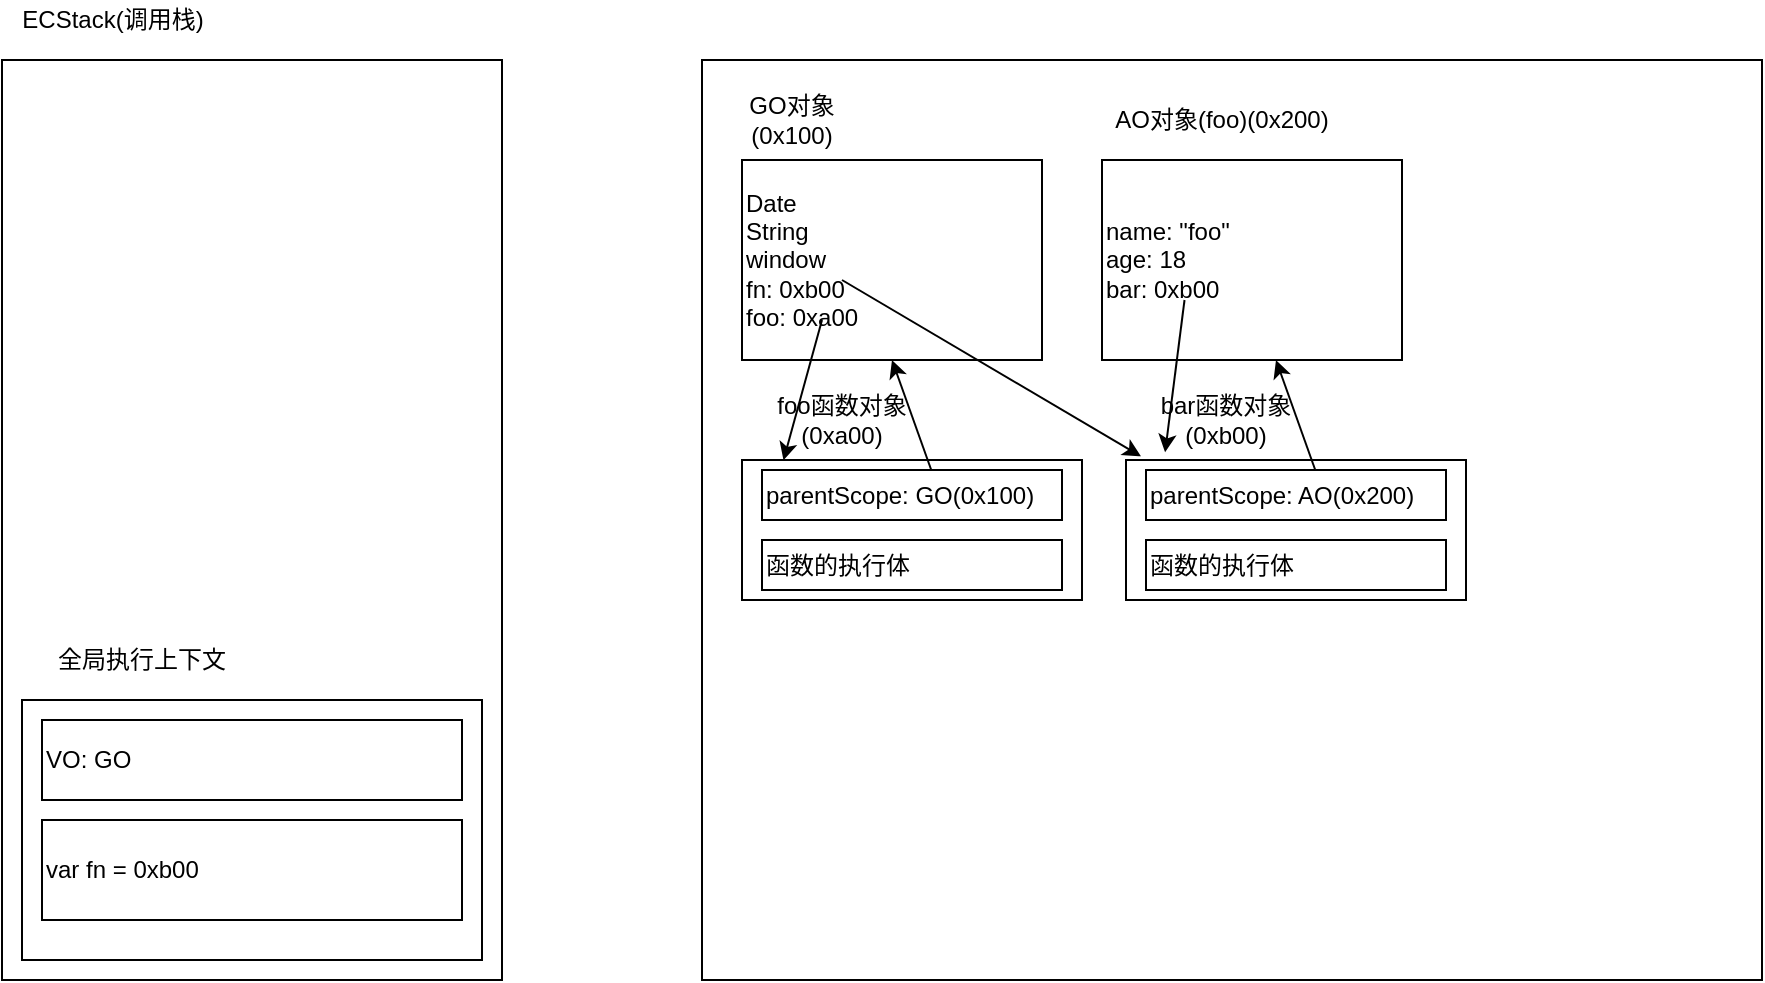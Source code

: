 <mxfile>
    <diagram id="St3KooMB8bdpVELIS1Yk" name="Page-1">
        <mxGraphModel dx="1058" dy="587" grid="1" gridSize="10" guides="1" tooltips="1" connect="1" arrows="1" fold="1" page="1" pageScale="1" pageWidth="1654" pageHeight="2336" math="0" shadow="0">
            <root>
                <mxCell id="0"/>
                <mxCell id="1" parent="0"/>
                <mxCell id="2" value="" style="rounded=0;whiteSpace=wrap;html=1;" parent="1" vertex="1">
                    <mxGeometry x="530" y="110" width="530" height="460" as="geometry"/>
                </mxCell>
                <mxCell id="3" value="Date&lt;br&gt;String&lt;br&gt;window&lt;br&gt;fn: 0xb00&lt;br&gt;foo:&amp;nbsp;&lt;span style=&quot;text-align: center&quot;&gt;0xa00&lt;br&gt;&lt;/span&gt;" style="rounded=0;whiteSpace=wrap;html=1;align=left;" parent="1" vertex="1">
                    <mxGeometry x="550" y="160" width="150" height="100" as="geometry"/>
                </mxCell>
                <mxCell id="4" value="GO对象(0x100)" style="text;html=1;strokeColor=none;fillColor=none;align=center;verticalAlign=middle;whiteSpace=wrap;rounded=0;" parent="1" vertex="1">
                    <mxGeometry x="550" y="130" width="50" height="20" as="geometry"/>
                </mxCell>
                <mxCell id="5" value="" style="rounded=0;whiteSpace=wrap;html=1;align=left;" parent="1" vertex="1">
                    <mxGeometry x="180" y="110" width="250" height="460" as="geometry"/>
                </mxCell>
                <mxCell id="6" value="ECStack(调用栈)" style="text;html=1;align=center;verticalAlign=middle;resizable=0;points=[];autosize=1;strokeColor=none;" parent="1" vertex="1">
                    <mxGeometry x="180" y="80" width="110" height="20" as="geometry"/>
                </mxCell>
                <mxCell id="7" value="" style="rounded=0;whiteSpace=wrap;html=1;align=left;" parent="1" vertex="1">
                    <mxGeometry x="190" y="430" width="230" height="130" as="geometry"/>
                </mxCell>
                <mxCell id="8" value="全局执行上下文" style="text;html=1;strokeColor=none;fillColor=none;align=center;verticalAlign=middle;whiteSpace=wrap;rounded=0;" parent="1" vertex="1">
                    <mxGeometry x="200" y="400" width="100" height="20" as="geometry"/>
                </mxCell>
                <mxCell id="9" value="VO: GO" style="rounded=0;whiteSpace=wrap;html=1;align=left;" parent="1" vertex="1">
                    <mxGeometry x="200" y="440" width="210" height="40" as="geometry"/>
                </mxCell>
                <mxCell id="10" value="" style="rounded=0;whiteSpace=wrap;html=1;align=left;" parent="1" vertex="1">
                    <mxGeometry x="550" y="310" width="170" height="70" as="geometry"/>
                </mxCell>
                <mxCell id="11" value="foo函数对象(0xa00)" style="text;html=1;strokeColor=none;fillColor=none;align=center;verticalAlign=middle;whiteSpace=wrap;rounded=0;" parent="1" vertex="1">
                    <mxGeometry x="560" y="280" width="80" height="20" as="geometry"/>
                </mxCell>
                <mxCell id="12" value="parentScope: GO(0x100)" style="rounded=0;whiteSpace=wrap;html=1;align=left;" parent="1" vertex="1">
                    <mxGeometry x="560" y="315" width="150" height="25" as="geometry"/>
                </mxCell>
                <mxCell id="13" value="函数的执行体" style="rounded=0;whiteSpace=wrap;html=1;align=left;" parent="1" vertex="1">
                    <mxGeometry x="560" y="350" width="150" height="25" as="geometry"/>
                </mxCell>
                <mxCell id="14" value="" style="endArrow=classic;html=1;entryX=0.122;entryY=0.002;entryDx=0;entryDy=0;entryPerimeter=0;" parent="1" target="10" edge="1">
                    <mxGeometry width="50" height="50" relative="1" as="geometry">
                        <mxPoint x="590" y="240" as="sourcePoint"/>
                        <mxPoint x="640" y="190" as="targetPoint"/>
                    </mxGeometry>
                </mxCell>
                <mxCell id="15" value="" style="endArrow=classic;html=1;entryX=0.5;entryY=1;entryDx=0;entryDy=0;" parent="1" target="3" edge="1">
                    <mxGeometry width="50" height="50" relative="1" as="geometry">
                        <mxPoint x="644.63" y="315" as="sourcePoint"/>
                        <mxPoint x="625.37" y="385.14" as="targetPoint"/>
                    </mxGeometry>
                </mxCell>
                <mxCell id="24" value="&lt;span style=&quot;text-align: center&quot;&gt;name: &quot;foo&quot;&lt;br&gt;age: 18&lt;br&gt;bar: 0xb00&lt;br&gt;&lt;/span&gt;" style="rounded=0;whiteSpace=wrap;html=1;align=left;" vertex="1" parent="1">
                    <mxGeometry x="730" y="160" width="150" height="100" as="geometry"/>
                </mxCell>
                <mxCell id="25" value="AO对象(foo)(0x200)" style="text;html=1;strokeColor=none;fillColor=none;align=center;verticalAlign=middle;whiteSpace=wrap;rounded=0;" vertex="1" parent="1">
                    <mxGeometry x="730" y="130" width="120" height="20" as="geometry"/>
                </mxCell>
                <mxCell id="26" value="" style="rounded=0;whiteSpace=wrap;html=1;align=left;" vertex="1" parent="1">
                    <mxGeometry x="742" y="310" width="170" height="70" as="geometry"/>
                </mxCell>
                <mxCell id="27" value="bar函数对象(0xb00)" style="text;html=1;strokeColor=none;fillColor=none;align=center;verticalAlign=middle;whiteSpace=wrap;rounded=0;" vertex="1" parent="1">
                    <mxGeometry x="752" y="280" width="80" height="20" as="geometry"/>
                </mxCell>
                <mxCell id="28" value="parentScope: AO(0x200)" style="rounded=0;whiteSpace=wrap;html=1;align=left;" vertex="1" parent="1">
                    <mxGeometry x="752" y="315" width="150" height="25" as="geometry"/>
                </mxCell>
                <mxCell id="29" value="函数的执行体" style="rounded=0;whiteSpace=wrap;html=1;align=left;" vertex="1" parent="1">
                    <mxGeometry x="752" y="350" width="150" height="25" as="geometry"/>
                </mxCell>
                <mxCell id="30" value="" style="endArrow=classic;html=1;entryX=0.5;entryY=1;entryDx=0;entryDy=0;" edge="1" parent="1">
                    <mxGeometry width="50" height="50" relative="1" as="geometry">
                        <mxPoint x="836.63" y="315" as="sourcePoint"/>
                        <mxPoint x="817" y="260" as="targetPoint"/>
                    </mxGeometry>
                </mxCell>
                <mxCell id="36" value="" style="endArrow=classic;html=1;entryX=0.115;entryY=-0.055;entryDx=0;entryDy=0;entryPerimeter=0;" edge="1" parent="1" target="26">
                    <mxGeometry width="50" height="50" relative="1" as="geometry">
                        <mxPoint x="771.26" y="230" as="sourcePoint"/>
                        <mxPoint x="752" y="300.14" as="targetPoint"/>
                    </mxGeometry>
                </mxCell>
                <mxCell id="38" value="var fn = 0xb00" style="rounded=0;whiteSpace=wrap;html=1;align=left;" vertex="1" parent="1">
                    <mxGeometry x="200" y="490" width="210" height="50" as="geometry"/>
                </mxCell>
                <mxCell id="42" value="" style="endArrow=classic;html=1;entryX=0.044;entryY=-0.026;entryDx=0;entryDy=0;entryPerimeter=0;" edge="1" parent="1" target="26">
                    <mxGeometry width="50" height="50" relative="1" as="geometry">
                        <mxPoint x="600" y="220" as="sourcePoint"/>
                        <mxPoint x="650" y="170" as="targetPoint"/>
                    </mxGeometry>
                </mxCell>
            </root>
        </mxGraphModel>
    </diagram>
</mxfile>